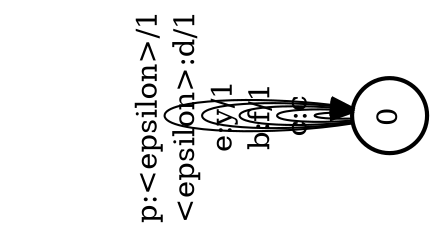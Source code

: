 digraph FST {
rankdir = LR;
size = "8.5,11";
label = "";
center = 1;
orientation = Landscape;
ranksep = "0.4";
nodesep = "0.25";
0 [label = "0", shape = circle, style = bold, fontsize = 14]
	0 -> 0 [label = "c:c", fontsize = 14];
	0 -> 0 [label = "b:f/1", fontsize = 14];
	0 -> 0 [label = "e:y/1", fontsize = 14];
	0 -> 0 [label = "<epsilon>:d/1", fontsize = 14];
	0 -> 0 [label = "p:<epsilon>/1", fontsize = 14];
}
